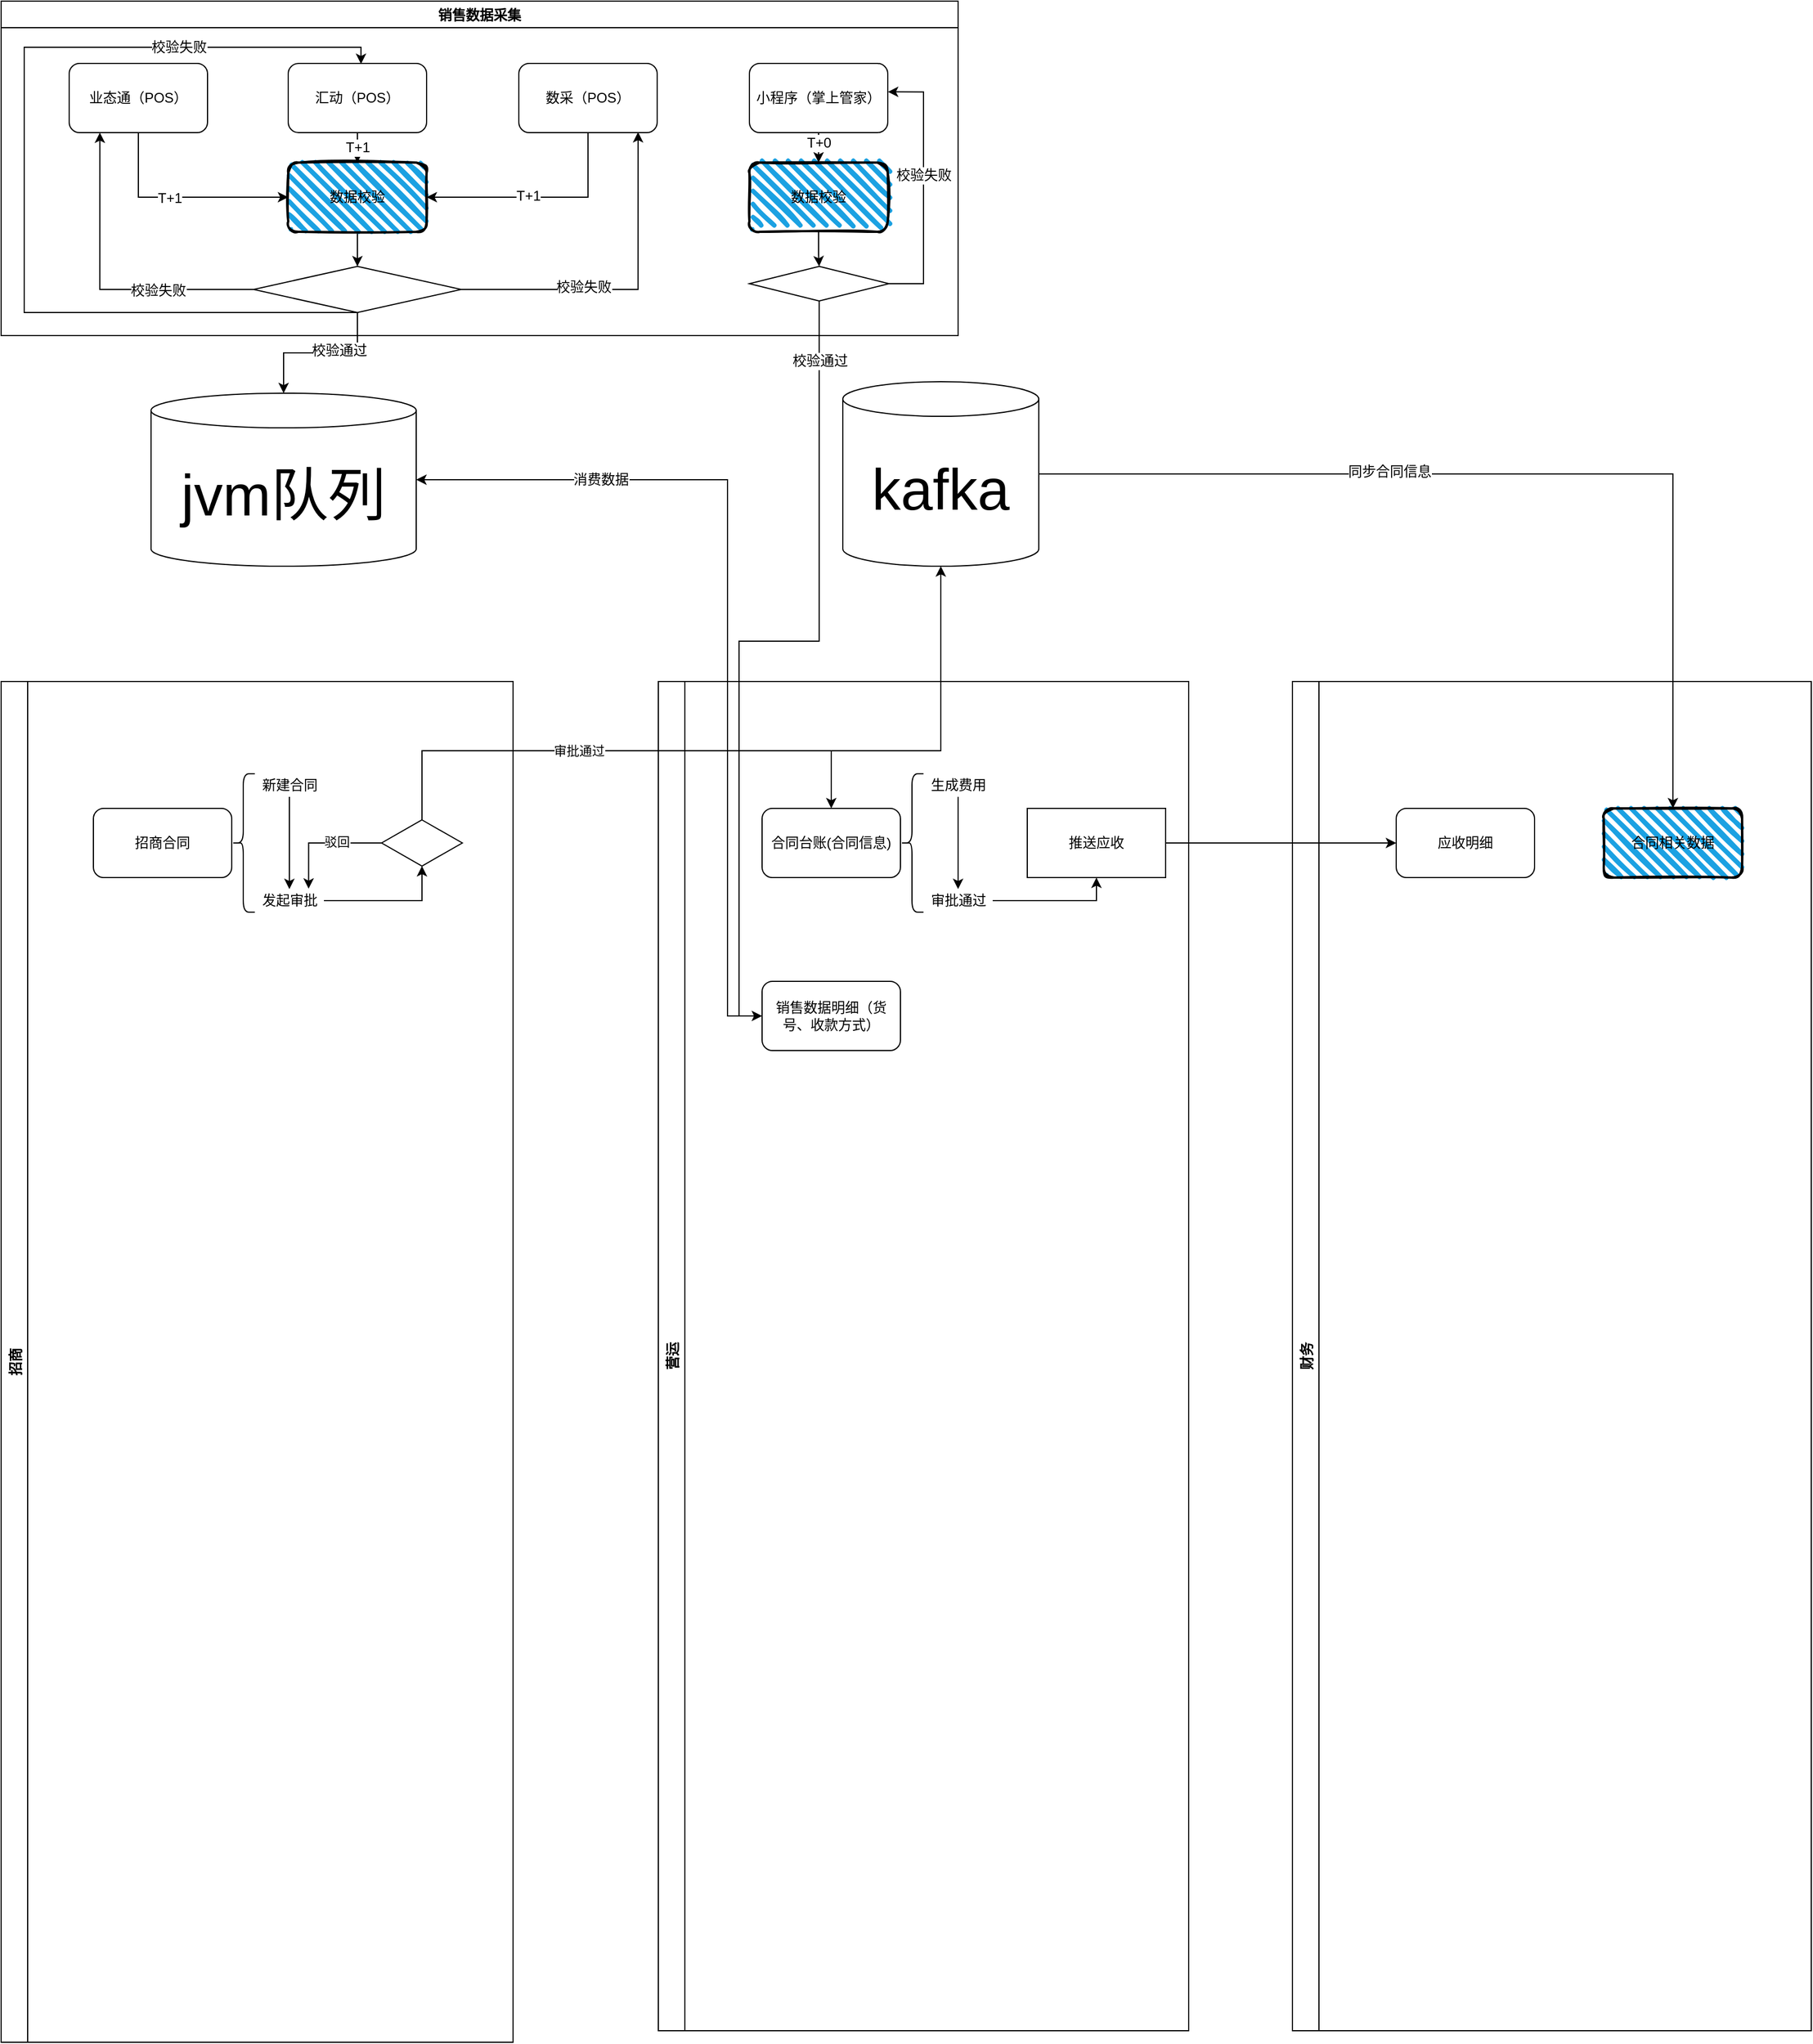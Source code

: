 <mxfile version="17.1.2" type="github">
  <diagram id="C5RBs43oDa-KdzZeNtuy" name="Page-1">
    <mxGraphModel dx="2370" dy="3736" grid="1" gridSize="10" guides="1" tooltips="1" connect="1" arrows="1" fold="1" page="1" pageScale="1" pageWidth="827" pageHeight="1169" math="0" shadow="0">
      <root>
        <mxCell id="WIyWlLk6GJQsqaUBKTNV-0" />
        <mxCell id="WIyWlLk6GJQsqaUBKTNV-1" parent="WIyWlLk6GJQsqaUBKTNV-0" />
        <mxCell id="hI4Vrk3YfiVBAEvMPHJm-42" value="招商" style="swimlane;horizontal=0;" vertex="1" parent="WIyWlLk6GJQsqaUBKTNV-1">
          <mxGeometry y="-1170" width="444" height="1180" as="geometry">
            <mxRectangle x="100" y="320" width="30" height="50" as="alternateBounds" />
          </mxGeometry>
        </mxCell>
        <mxCell id="hI4Vrk3YfiVBAEvMPHJm-3" value="招商合同" style="rounded=1;whiteSpace=wrap;html=1;" vertex="1" parent="hI4Vrk3YfiVBAEvMPHJm-42">
          <mxGeometry x="80" y="110" width="120" height="60" as="geometry" />
        </mxCell>
        <mxCell id="hI4Vrk3YfiVBAEvMPHJm-11" value="新建合同" style="text;html=1;align=center;verticalAlign=middle;resizable=0;points=[];autosize=1;strokeColor=none;fillColor=none;" vertex="1" parent="hI4Vrk3YfiVBAEvMPHJm-42">
          <mxGeometry x="220" y="80" width="60" height="20" as="geometry" />
        </mxCell>
        <mxCell id="hI4Vrk3YfiVBAEvMPHJm-13" value="" style="edgeStyle=orthogonalEdgeStyle;rounded=0;orthogonalLoop=1;jettySize=auto;html=1;" edge="1" parent="hI4Vrk3YfiVBAEvMPHJm-42" source="hI4Vrk3YfiVBAEvMPHJm-11" target="hI4Vrk3YfiVBAEvMPHJm-12">
          <mxGeometry relative="1" as="geometry" />
        </mxCell>
        <mxCell id="hI4Vrk3YfiVBAEvMPHJm-10" value="" style="shape=curlyBracket;whiteSpace=wrap;html=1;rounded=1;" vertex="1" parent="hI4Vrk3YfiVBAEvMPHJm-42">
          <mxGeometry x="200" y="80" width="20" height="120" as="geometry" />
        </mxCell>
        <mxCell id="hI4Vrk3YfiVBAEvMPHJm-50" style="edgeStyle=orthogonalEdgeStyle;rounded=0;orthogonalLoop=1;jettySize=auto;html=1;entryX=0.5;entryY=1;entryDx=0;entryDy=0;" edge="1" parent="hI4Vrk3YfiVBAEvMPHJm-42" source="hI4Vrk3YfiVBAEvMPHJm-12" target="hI4Vrk3YfiVBAEvMPHJm-49">
          <mxGeometry relative="1" as="geometry" />
        </mxCell>
        <mxCell id="hI4Vrk3YfiVBAEvMPHJm-12" value="发起审批" style="text;html=1;align=center;verticalAlign=middle;resizable=0;points=[];autosize=1;strokeColor=none;fillColor=none;" vertex="1" parent="hI4Vrk3YfiVBAEvMPHJm-42">
          <mxGeometry x="220" y="180" width="60" height="20" as="geometry" />
        </mxCell>
        <mxCell id="hI4Vrk3YfiVBAEvMPHJm-54" style="edgeStyle=orthogonalEdgeStyle;rounded=0;orthogonalLoop=1;jettySize=auto;html=1;entryX=0.778;entryY=-0.017;entryDx=0;entryDy=0;entryPerimeter=0;" edge="1" parent="hI4Vrk3YfiVBAEvMPHJm-42" source="hI4Vrk3YfiVBAEvMPHJm-49" target="hI4Vrk3YfiVBAEvMPHJm-12">
          <mxGeometry relative="1" as="geometry" />
        </mxCell>
        <mxCell id="hI4Vrk3YfiVBAEvMPHJm-55" value="驳回" style="edgeLabel;html=1;align=center;verticalAlign=middle;resizable=0;points=[];" vertex="1" connectable="0" parent="hI4Vrk3YfiVBAEvMPHJm-54">
          <mxGeometry x="-0.238" y="-1" relative="1" as="geometry">
            <mxPoint as="offset" />
          </mxGeometry>
        </mxCell>
        <mxCell id="hI4Vrk3YfiVBAEvMPHJm-49" value="" style="rhombus;whiteSpace=wrap;html=1;" vertex="1" parent="hI4Vrk3YfiVBAEvMPHJm-42">
          <mxGeometry x="330" y="120" width="70" height="40" as="geometry" />
        </mxCell>
        <mxCell id="hI4Vrk3YfiVBAEvMPHJm-44" value="营运" style="swimlane;horizontal=0;startSize=23;" vertex="1" parent="WIyWlLk6GJQsqaUBKTNV-1">
          <mxGeometry x="570" y="-1170" width="460" height="1170" as="geometry">
            <mxRectangle x="100" y="320" width="30" height="50" as="alternateBounds" />
          </mxGeometry>
        </mxCell>
        <mxCell id="hI4Vrk3YfiVBAEvMPHJm-29" value="生成费用" style="text;html=1;align=center;verticalAlign=middle;resizable=0;points=[];autosize=1;strokeColor=none;fillColor=none;" vertex="1" parent="hI4Vrk3YfiVBAEvMPHJm-44">
          <mxGeometry x="230" y="80" width="60" height="20" as="geometry" />
        </mxCell>
        <mxCell id="hI4Vrk3YfiVBAEvMPHJm-30" value="审批通过" style="text;html=1;align=center;verticalAlign=middle;resizable=0;points=[];autosize=1;strokeColor=none;fillColor=none;" vertex="1" parent="hI4Vrk3YfiVBAEvMPHJm-44">
          <mxGeometry x="230" y="180" width="60" height="20" as="geometry" />
        </mxCell>
        <mxCell id="hI4Vrk3YfiVBAEvMPHJm-31" value="" style="edgeStyle=orthogonalEdgeStyle;rounded=0;orthogonalLoop=1;jettySize=auto;html=1;" edge="1" parent="hI4Vrk3YfiVBAEvMPHJm-44" source="hI4Vrk3YfiVBAEvMPHJm-29" target="hI4Vrk3YfiVBAEvMPHJm-30">
          <mxGeometry relative="1" as="geometry">
            <Array as="points">
              <mxPoint x="260" y="160" />
              <mxPoint x="260" y="160" />
            </Array>
          </mxGeometry>
        </mxCell>
        <mxCell id="hI4Vrk3YfiVBAEvMPHJm-58" value="" style="shape=curlyBracket;whiteSpace=wrap;html=1;rounded=1;" vertex="1" parent="hI4Vrk3YfiVBAEvMPHJm-44">
          <mxGeometry x="210" y="80" width="20" height="120" as="geometry" />
        </mxCell>
        <mxCell id="hI4Vrk3YfiVBAEvMPHJm-67" value="推送应收" style="whiteSpace=wrap;html=1;" vertex="1" parent="hI4Vrk3YfiVBAEvMPHJm-44">
          <mxGeometry x="320" y="110" width="120" height="60" as="geometry" />
        </mxCell>
        <mxCell id="hI4Vrk3YfiVBAEvMPHJm-68" value="" style="edgeStyle=orthogonalEdgeStyle;rounded=0;orthogonalLoop=1;jettySize=auto;html=1;" edge="1" parent="hI4Vrk3YfiVBAEvMPHJm-44" source="hI4Vrk3YfiVBAEvMPHJm-30" target="hI4Vrk3YfiVBAEvMPHJm-67">
          <mxGeometry relative="1" as="geometry" />
        </mxCell>
        <mxCell id="hI4Vrk3YfiVBAEvMPHJm-71" value="合同台账(合同信息)" style="rounded=1;whiteSpace=wrap;html=1;" vertex="1" parent="hI4Vrk3YfiVBAEvMPHJm-44">
          <mxGeometry x="90" y="110" width="120" height="60" as="geometry" />
        </mxCell>
        <mxCell id="hI4Vrk3YfiVBAEvMPHJm-78" value="" style="edgeStyle=segmentEdgeStyle;endArrow=classic;html=1;rounded=0;fontSize=50;" edge="1" parent="hI4Vrk3YfiVBAEvMPHJm-44" target="hI4Vrk3YfiVBAEvMPHJm-75">
          <mxGeometry width="50" height="50" relative="1" as="geometry">
            <mxPoint x="140" y="60" as="sourcePoint" />
            <mxPoint x="100" y="10" as="targetPoint" />
            <Array as="points">
              <mxPoint x="245" y="60" />
            </Array>
          </mxGeometry>
        </mxCell>
        <mxCell id="hI4Vrk3YfiVBAEvMPHJm-119" value="销售数据明细（货号、收款方式）" style="rounded=1;whiteSpace=wrap;html=1;fontSize=12;" vertex="1" parent="hI4Vrk3YfiVBAEvMPHJm-44">
          <mxGeometry x="90" y="260" width="120" height="60" as="geometry" />
        </mxCell>
        <mxCell id="hI4Vrk3YfiVBAEvMPHJm-45" value="财务" style="swimlane;horizontal=0;startSize=23;" vertex="1" parent="WIyWlLk6GJQsqaUBKTNV-1">
          <mxGeometry x="1120" y="-1170" width="450" height="1170" as="geometry">
            <mxRectangle x="100" y="320" width="30" height="50" as="alternateBounds" />
          </mxGeometry>
        </mxCell>
        <mxCell id="hI4Vrk3YfiVBAEvMPHJm-32" value="应收明细" style="rounded=1;whiteSpace=wrap;html=1;" vertex="1" parent="hI4Vrk3YfiVBAEvMPHJm-45">
          <mxGeometry x="90" y="110" width="120" height="60" as="geometry" />
        </mxCell>
        <mxCell id="hI4Vrk3YfiVBAEvMPHJm-72" value="合同相关数据" style="rounded=1;whiteSpace=wrap;html=1;strokeWidth=2;fillWeight=4;hachureGap=8;hachureAngle=45;fillColor=#1ba1e2;sketch=1;" vertex="1" parent="hI4Vrk3YfiVBAEvMPHJm-45">
          <mxGeometry x="270" y="110" width="120" height="60" as="geometry" />
        </mxCell>
        <mxCell id="hI4Vrk3YfiVBAEvMPHJm-51" style="edgeStyle=orthogonalEdgeStyle;rounded=0;orthogonalLoop=1;jettySize=auto;html=1;" edge="1" parent="WIyWlLk6GJQsqaUBKTNV-1" source="hI4Vrk3YfiVBAEvMPHJm-49">
          <mxGeometry relative="1" as="geometry">
            <mxPoint x="720" y="-1060" as="targetPoint" />
            <Array as="points">
              <mxPoint x="409" y="-1110" />
              <mxPoint x="720" y="-1110" />
              <mxPoint x="720" y="-1060" />
            </Array>
          </mxGeometry>
        </mxCell>
        <mxCell id="hI4Vrk3YfiVBAEvMPHJm-52" value="审批通过" style="edgeLabel;html=1;align=center;verticalAlign=middle;resizable=0;points=[];" vertex="1" connectable="0" parent="hI4Vrk3YfiVBAEvMPHJm-51">
          <mxGeometry x="-0.417" relative="1" as="geometry">
            <mxPoint x="60" as="offset" />
          </mxGeometry>
        </mxCell>
        <mxCell id="hI4Vrk3YfiVBAEvMPHJm-69" style="edgeStyle=orthogonalEdgeStyle;rounded=0;orthogonalLoop=1;jettySize=auto;html=1;entryX=0;entryY=0.5;entryDx=0;entryDy=0;" edge="1" parent="WIyWlLk6GJQsqaUBKTNV-1" source="hI4Vrk3YfiVBAEvMPHJm-67" target="hI4Vrk3YfiVBAEvMPHJm-32">
          <mxGeometry relative="1" as="geometry" />
        </mxCell>
        <mxCell id="hI4Vrk3YfiVBAEvMPHJm-79" style="edgeStyle=orthogonalEdgeStyle;rounded=0;orthogonalLoop=1;jettySize=auto;html=1;fontSize=50;" edge="1" parent="WIyWlLk6GJQsqaUBKTNV-1" source="hI4Vrk3YfiVBAEvMPHJm-75" target="hI4Vrk3YfiVBAEvMPHJm-72">
          <mxGeometry relative="1" as="geometry" />
        </mxCell>
        <mxCell id="hI4Vrk3YfiVBAEvMPHJm-80" value="同步合同信息" style="edgeLabel;html=1;align=center;verticalAlign=middle;resizable=0;points=[];fontSize=12;" vertex="1" connectable="0" parent="hI4Vrk3YfiVBAEvMPHJm-79">
          <mxGeometry x="-0.275" y="2" relative="1" as="geometry">
            <mxPoint x="-1" as="offset" />
          </mxGeometry>
        </mxCell>
        <mxCell id="hI4Vrk3YfiVBAEvMPHJm-75" value="kafka" style="shape=cylinder3;whiteSpace=wrap;html=1;boundedLbl=1;backgroundOutline=1;size=15;fontSize=50;" vertex="1" parent="WIyWlLk6GJQsqaUBKTNV-1">
          <mxGeometry x="730" y="-1430" width="170" height="160" as="geometry" />
        </mxCell>
        <mxCell id="hI4Vrk3YfiVBAEvMPHJm-81" value="销售数据采集" style="swimlane;fontSize=12;" vertex="1" parent="WIyWlLk6GJQsqaUBKTNV-1">
          <mxGeometry y="-1760" width="830" height="290" as="geometry" />
        </mxCell>
        <mxCell id="hI4Vrk3YfiVBAEvMPHJm-91" style="edgeStyle=orthogonalEdgeStyle;rounded=0;orthogonalLoop=1;jettySize=auto;html=1;fontSize=12;entryX=0;entryY=0.5;entryDx=0;entryDy=0;" edge="1" parent="hI4Vrk3YfiVBAEvMPHJm-81" source="hI4Vrk3YfiVBAEvMPHJm-85" target="hI4Vrk3YfiVBAEvMPHJm-101">
          <mxGeometry relative="1" as="geometry">
            <mxPoint x="230" y="176" as="targetPoint" />
            <Array as="points">
              <mxPoint x="119" y="170" />
            </Array>
          </mxGeometry>
        </mxCell>
        <mxCell id="hI4Vrk3YfiVBAEvMPHJm-123" value="T+1" style="edgeLabel;html=1;align=center;verticalAlign=middle;resizable=0;points=[];fontSize=12;" vertex="1" connectable="0" parent="hI4Vrk3YfiVBAEvMPHJm-91">
          <mxGeometry x="-0.109" y="-1" relative="1" as="geometry">
            <mxPoint as="offset" />
          </mxGeometry>
        </mxCell>
        <mxCell id="hI4Vrk3YfiVBAEvMPHJm-85" value="业态通（POS）" style="rounded=1;whiteSpace=wrap;html=1;fontSize=12;" vertex="1" parent="hI4Vrk3YfiVBAEvMPHJm-81">
          <mxGeometry x="59" y="54" width="120" height="60" as="geometry" />
        </mxCell>
        <mxCell id="hI4Vrk3YfiVBAEvMPHJm-92" value="T+1" style="edgeStyle=orthogonalEdgeStyle;rounded=0;orthogonalLoop=1;jettySize=auto;html=1;entryX=0.5;entryY=0;entryDx=0;entryDy=0;fontSize=12;" edge="1" parent="hI4Vrk3YfiVBAEvMPHJm-81" source="hI4Vrk3YfiVBAEvMPHJm-86" target="hI4Vrk3YfiVBAEvMPHJm-101">
          <mxGeometry relative="1" as="geometry">
            <mxPoint x="309" y="160" as="targetPoint" />
          </mxGeometry>
        </mxCell>
        <mxCell id="hI4Vrk3YfiVBAEvMPHJm-86" value="汇动（POS）" style="rounded=1;whiteSpace=wrap;html=1;fontSize=12;" vertex="1" parent="hI4Vrk3YfiVBAEvMPHJm-81">
          <mxGeometry x="249" y="54" width="120" height="60" as="geometry" />
        </mxCell>
        <mxCell id="hI4Vrk3YfiVBAEvMPHJm-93" style="edgeStyle=orthogonalEdgeStyle;rounded=0;orthogonalLoop=1;jettySize=auto;html=1;fontSize=12;entryX=1;entryY=0.5;entryDx=0;entryDy=0;" edge="1" parent="hI4Vrk3YfiVBAEvMPHJm-81" source="hI4Vrk3YfiVBAEvMPHJm-87" target="hI4Vrk3YfiVBAEvMPHJm-101">
          <mxGeometry relative="1" as="geometry">
            <mxPoint x="400" y="176" as="targetPoint" />
            <Array as="points">
              <mxPoint x="509" y="170" />
            </Array>
          </mxGeometry>
        </mxCell>
        <mxCell id="hI4Vrk3YfiVBAEvMPHJm-124" value="T+1" style="edgeLabel;html=1;align=center;verticalAlign=middle;resizable=0;points=[];fontSize=12;" vertex="1" connectable="0" parent="hI4Vrk3YfiVBAEvMPHJm-93">
          <mxGeometry x="0.1" y="-1" relative="1" as="geometry">
            <mxPoint as="offset" />
          </mxGeometry>
        </mxCell>
        <mxCell id="hI4Vrk3YfiVBAEvMPHJm-87" value="数采（POS）" style="rounded=1;whiteSpace=wrap;html=1;fontSize=12;" vertex="1" parent="hI4Vrk3YfiVBAEvMPHJm-81">
          <mxGeometry x="449" y="54" width="120" height="60" as="geometry" />
        </mxCell>
        <mxCell id="hI4Vrk3YfiVBAEvMPHJm-126" style="edgeStyle=orthogonalEdgeStyle;rounded=0;orthogonalLoop=1;jettySize=auto;html=1;entryX=0.5;entryY=0;entryDx=0;entryDy=0;fontSize=12;" edge="1" parent="hI4Vrk3YfiVBAEvMPHJm-81" source="hI4Vrk3YfiVBAEvMPHJm-88" target="hI4Vrk3YfiVBAEvMPHJm-125">
          <mxGeometry relative="1" as="geometry" />
        </mxCell>
        <mxCell id="hI4Vrk3YfiVBAEvMPHJm-129" value="T+0" style="edgeLabel;html=1;align=center;verticalAlign=middle;resizable=0;points=[];fontSize=12;" vertex="1" connectable="0" parent="hI4Vrk3YfiVBAEvMPHJm-126">
          <mxGeometry x="0.359" relative="1" as="geometry">
            <mxPoint as="offset" />
          </mxGeometry>
        </mxCell>
        <mxCell id="hI4Vrk3YfiVBAEvMPHJm-88" value="小程序（掌上管家）" style="rounded=1;whiteSpace=wrap;html=1;fontSize=12;" vertex="1" parent="hI4Vrk3YfiVBAEvMPHJm-81">
          <mxGeometry x="649" y="54" width="120" height="60" as="geometry" />
        </mxCell>
        <mxCell id="hI4Vrk3YfiVBAEvMPHJm-103" value="" style="edgeStyle=orthogonalEdgeStyle;rounded=0;orthogonalLoop=1;jettySize=auto;html=1;fontSize=12;" edge="1" parent="hI4Vrk3YfiVBAEvMPHJm-81" source="hI4Vrk3YfiVBAEvMPHJm-101" target="hI4Vrk3YfiVBAEvMPHJm-102">
          <mxGeometry relative="1" as="geometry" />
        </mxCell>
        <mxCell id="hI4Vrk3YfiVBAEvMPHJm-101" value="数据校验" style="rounded=1;whiteSpace=wrap;html=1;strokeWidth=2;fillWeight=4;hachureGap=8;hachureAngle=45;fillColor=#1ba1e2;sketch=1;fontSize=12;" vertex="1" parent="hI4Vrk3YfiVBAEvMPHJm-81">
          <mxGeometry x="249" y="140" width="120" height="60" as="geometry" />
        </mxCell>
        <mxCell id="hI4Vrk3YfiVBAEvMPHJm-109" style="edgeStyle=orthogonalEdgeStyle;rounded=0;orthogonalLoop=1;jettySize=auto;html=1;exitX=0;exitY=0.5;exitDx=0;exitDy=0;entryX=0.222;entryY=0.999;entryDx=0;entryDy=0;entryPerimeter=0;fontSize=50;" edge="1" parent="hI4Vrk3YfiVBAEvMPHJm-81" source="hI4Vrk3YfiVBAEvMPHJm-102" target="hI4Vrk3YfiVBAEvMPHJm-85">
          <mxGeometry relative="1" as="geometry" />
        </mxCell>
        <mxCell id="hI4Vrk3YfiVBAEvMPHJm-110" value="校验失败" style="edgeLabel;html=1;align=center;verticalAlign=middle;resizable=0;points=[];fontSize=12;" vertex="1" connectable="0" parent="hI4Vrk3YfiVBAEvMPHJm-109">
          <mxGeometry x="-0.379" y="1" relative="1" as="geometry">
            <mxPoint as="offset" />
          </mxGeometry>
        </mxCell>
        <mxCell id="hI4Vrk3YfiVBAEvMPHJm-111" style="edgeStyle=orthogonalEdgeStyle;rounded=0;orthogonalLoop=1;jettySize=auto;html=1;exitX=1;exitY=0.5;exitDx=0;exitDy=0;entryX=0.862;entryY=0.992;entryDx=0;entryDy=0;entryPerimeter=0;fontSize=12;" edge="1" parent="hI4Vrk3YfiVBAEvMPHJm-81" source="hI4Vrk3YfiVBAEvMPHJm-102" target="hI4Vrk3YfiVBAEvMPHJm-87">
          <mxGeometry relative="1" as="geometry" />
        </mxCell>
        <mxCell id="hI4Vrk3YfiVBAEvMPHJm-112" value="校验失败" style="edgeLabel;html=1;align=center;verticalAlign=middle;resizable=0;points=[];fontSize=12;" vertex="1" connectable="0" parent="hI4Vrk3YfiVBAEvMPHJm-111">
          <mxGeometry x="-0.267" y="2" relative="1" as="geometry">
            <mxPoint as="offset" />
          </mxGeometry>
        </mxCell>
        <mxCell id="hI4Vrk3YfiVBAEvMPHJm-102" value="" style="rhombus;whiteSpace=wrap;html=1;fontSize=12;" vertex="1" parent="hI4Vrk3YfiVBAEvMPHJm-81">
          <mxGeometry x="219" y="230" width="180" height="40" as="geometry" />
        </mxCell>
        <mxCell id="hI4Vrk3YfiVBAEvMPHJm-115" style="edgeStyle=orthogonalEdgeStyle;rounded=0;orthogonalLoop=1;jettySize=auto;html=1;fontSize=12;entryX=0.526;entryY=0.009;entryDx=0;entryDy=0;entryPerimeter=0;" edge="1" parent="hI4Vrk3YfiVBAEvMPHJm-81" target="hI4Vrk3YfiVBAEvMPHJm-86">
          <mxGeometry relative="1" as="geometry">
            <mxPoint x="320" y="40" as="targetPoint" />
            <mxPoint x="310" y="270" as="sourcePoint" />
            <Array as="points">
              <mxPoint x="303" y="270" />
              <mxPoint x="20" y="270" />
              <mxPoint x="20" y="40" />
              <mxPoint x="312" y="40" />
            </Array>
          </mxGeometry>
        </mxCell>
        <mxCell id="hI4Vrk3YfiVBAEvMPHJm-117" value="校验失败" style="edgeLabel;html=1;align=center;verticalAlign=middle;resizable=0;points=[];fontSize=12;" vertex="1" connectable="0" parent="hI4Vrk3YfiVBAEvMPHJm-115">
          <mxGeometry x="0.582" relative="1" as="geometry">
            <mxPoint as="offset" />
          </mxGeometry>
        </mxCell>
        <mxCell id="hI4Vrk3YfiVBAEvMPHJm-132" style="edgeStyle=orthogonalEdgeStyle;rounded=0;orthogonalLoop=1;jettySize=auto;html=1;entryX=0.5;entryY=0;entryDx=0;entryDy=0;fontSize=12;" edge="1" parent="hI4Vrk3YfiVBAEvMPHJm-81" source="hI4Vrk3YfiVBAEvMPHJm-125" target="hI4Vrk3YfiVBAEvMPHJm-130">
          <mxGeometry relative="1" as="geometry" />
        </mxCell>
        <mxCell id="hI4Vrk3YfiVBAEvMPHJm-125" value="数据校验" style="rounded=1;whiteSpace=wrap;html=1;strokeWidth=2;fillWeight=4;hachureGap=8;hachureAngle=45;fillColor=#1ba1e2;sketch=1;fontSize=12;" vertex="1" parent="hI4Vrk3YfiVBAEvMPHJm-81">
          <mxGeometry x="649" y="140" width="120" height="60" as="geometry" />
        </mxCell>
        <mxCell id="hI4Vrk3YfiVBAEvMPHJm-133" style="edgeStyle=orthogonalEdgeStyle;rounded=0;orthogonalLoop=1;jettySize=auto;html=1;exitX=1;exitY=0.5;exitDx=0;exitDy=0;entryX=1.001;entryY=0.411;entryDx=0;entryDy=0;entryPerimeter=0;fontSize=12;" edge="1" parent="hI4Vrk3YfiVBAEvMPHJm-81" source="hI4Vrk3YfiVBAEvMPHJm-130" target="hI4Vrk3YfiVBAEvMPHJm-88">
          <mxGeometry relative="1" as="geometry">
            <Array as="points">
              <mxPoint x="800" y="245" />
              <mxPoint x="800" y="79" />
            </Array>
          </mxGeometry>
        </mxCell>
        <mxCell id="hI4Vrk3YfiVBAEvMPHJm-134" value="校验失败" style="edgeLabel;html=1;align=center;verticalAlign=middle;resizable=0;points=[];fontSize=12;" vertex="1" connectable="0" parent="hI4Vrk3YfiVBAEvMPHJm-133">
          <mxGeometry x="0.098" relative="1" as="geometry">
            <mxPoint as="offset" />
          </mxGeometry>
        </mxCell>
        <mxCell id="hI4Vrk3YfiVBAEvMPHJm-130" value="" style="rhombus;whiteSpace=wrap;html=1;fontSize=12;" vertex="1" parent="hI4Vrk3YfiVBAEvMPHJm-81">
          <mxGeometry x="649" y="230" width="121" height="30" as="geometry" />
        </mxCell>
        <mxCell id="hI4Vrk3YfiVBAEvMPHJm-84" value="jvm队列" style="shape=cylinder3;whiteSpace=wrap;html=1;boundedLbl=1;backgroundOutline=1;size=15;fontSize=50;" vertex="1" parent="WIyWlLk6GJQsqaUBKTNV-1">
          <mxGeometry x="130" y="-1420" width="230" height="150" as="geometry" />
        </mxCell>
        <mxCell id="hI4Vrk3YfiVBAEvMPHJm-107" style="edgeStyle=orthogonalEdgeStyle;rounded=0;orthogonalLoop=1;jettySize=auto;html=1;entryX=0.5;entryY=0;entryDx=0;entryDy=0;entryPerimeter=0;fontSize=12;" edge="1" parent="WIyWlLk6GJQsqaUBKTNV-1" source="hI4Vrk3YfiVBAEvMPHJm-102" target="hI4Vrk3YfiVBAEvMPHJm-84">
          <mxGeometry relative="1" as="geometry" />
        </mxCell>
        <mxCell id="hI4Vrk3YfiVBAEvMPHJm-108" value="校验通过" style="edgeLabel;html=1;align=center;verticalAlign=middle;resizable=0;points=[];fontSize=12;" vertex="1" connectable="0" parent="hI4Vrk3YfiVBAEvMPHJm-107">
          <mxGeometry x="-0.233" y="-2" relative="1" as="geometry">
            <mxPoint as="offset" />
          </mxGeometry>
        </mxCell>
        <mxCell id="hI4Vrk3YfiVBAEvMPHJm-121" style="edgeStyle=orthogonalEdgeStyle;rounded=0;orthogonalLoop=1;jettySize=auto;html=1;entryX=1;entryY=0.5;entryDx=0;entryDy=0;entryPerimeter=0;fontSize=12;" edge="1" parent="WIyWlLk6GJQsqaUBKTNV-1" source="hI4Vrk3YfiVBAEvMPHJm-119" target="hI4Vrk3YfiVBAEvMPHJm-84">
          <mxGeometry relative="1" as="geometry">
            <Array as="points">
              <mxPoint x="630" y="-880" />
              <mxPoint x="630" y="-1345" />
            </Array>
          </mxGeometry>
        </mxCell>
        <mxCell id="hI4Vrk3YfiVBAEvMPHJm-122" value="消费数据" style="edgeLabel;html=1;align=center;verticalAlign=middle;resizable=0;points=[];fontSize=12;" vertex="1" connectable="0" parent="hI4Vrk3YfiVBAEvMPHJm-121">
          <mxGeometry x="0.392" y="2" relative="1" as="geometry">
            <mxPoint x="-73" y="-2" as="offset" />
          </mxGeometry>
        </mxCell>
        <mxCell id="hI4Vrk3YfiVBAEvMPHJm-135" style="edgeStyle=orthogonalEdgeStyle;rounded=0;orthogonalLoop=1;jettySize=auto;html=1;exitX=0.5;exitY=1;exitDx=0;exitDy=0;entryX=0;entryY=0.5;entryDx=0;entryDy=0;fontSize=12;" edge="1" parent="WIyWlLk6GJQsqaUBKTNV-1" source="hI4Vrk3YfiVBAEvMPHJm-130" target="hI4Vrk3YfiVBAEvMPHJm-119">
          <mxGeometry relative="1" as="geometry" />
        </mxCell>
        <mxCell id="hI4Vrk3YfiVBAEvMPHJm-138" value="校验通过" style="edgeLabel;html=1;align=center;verticalAlign=middle;resizable=0;points=[];fontSize=12;" vertex="1" connectable="0" parent="hI4Vrk3YfiVBAEvMPHJm-135">
          <mxGeometry x="-0.853" relative="1" as="geometry">
            <mxPoint as="offset" />
          </mxGeometry>
        </mxCell>
      </root>
    </mxGraphModel>
  </diagram>
</mxfile>
